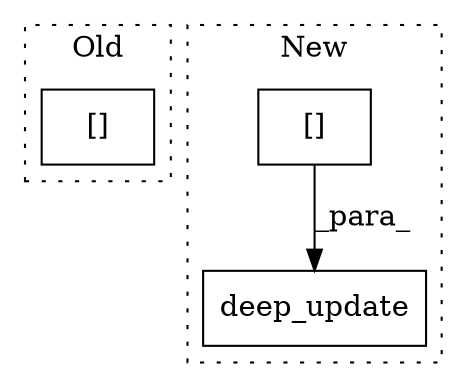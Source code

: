 digraph G {
subgraph cluster0 {
1 [label="[]" a="2" s="5537,5560" l="17,1" shape="box"];
label = "Old";
style="dotted";
}
subgraph cluster1 {
2 [label="deep_update" a="32" s="5150,5242" l="12,1" shape="box"];
3 [label="[]" a="2" s="5162,5187" l="19,1" shape="box"];
label = "New";
style="dotted";
}
3 -> 2 [label="_para_"];
}